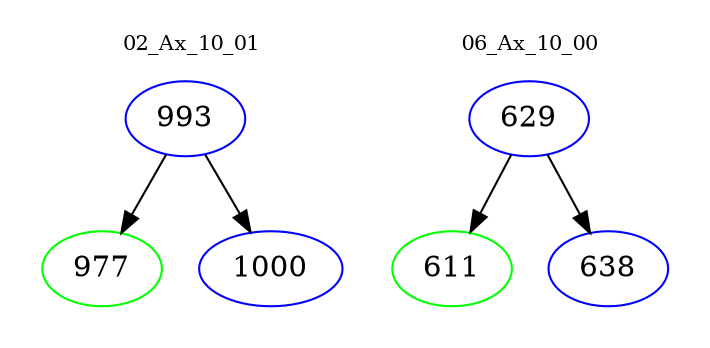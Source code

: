 digraph{
subgraph cluster_0 {
color = white
label = "02_Ax_10_01";
fontsize=10;
T0_993 [label="993", color="blue"]
T0_993 -> T0_977 [color="black"]
T0_977 [label="977", color="green"]
T0_993 -> T0_1000 [color="black"]
T0_1000 [label="1000", color="blue"]
}
subgraph cluster_1 {
color = white
label = "06_Ax_10_00";
fontsize=10;
T1_629 [label="629", color="blue"]
T1_629 -> T1_611 [color="black"]
T1_611 [label="611", color="green"]
T1_629 -> T1_638 [color="black"]
T1_638 [label="638", color="blue"]
}
}
